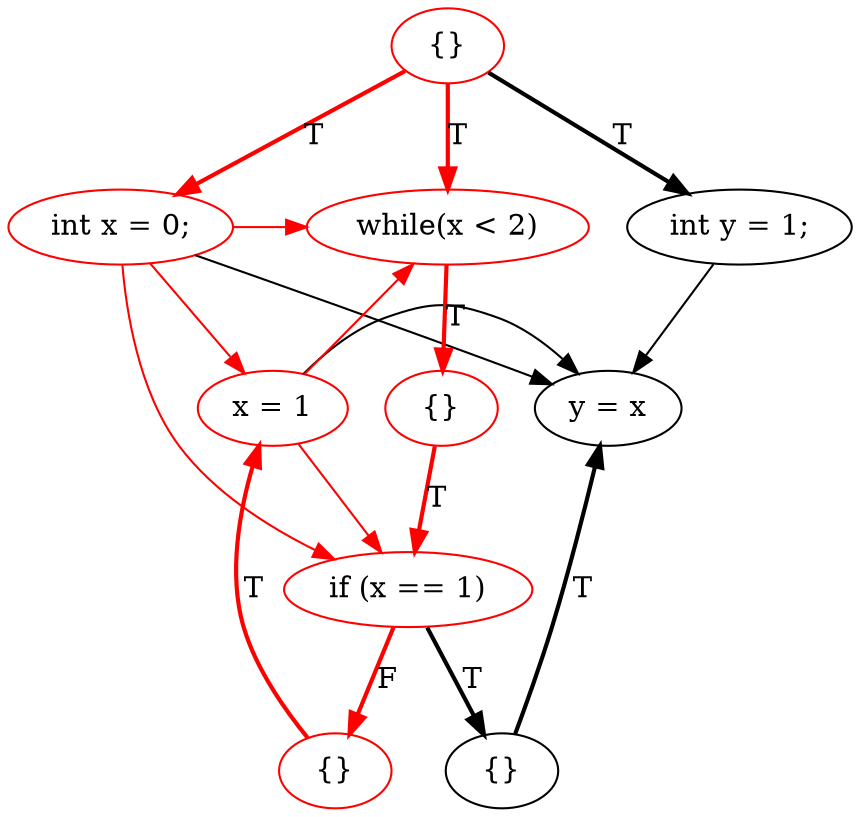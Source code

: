 digraph {
rankdir=TD;
3[label="{}",color=red]; 
3 -> 6[label="T",style=bold,color=red];
6[label="int x = 0;",color=red];
6 -> 8;
6 -> 0[color=red];
6 -> 9[color=red];
6 -> 4[color=red];
3 -> 7[label="T",style=bold];
7[label="int y = 1;"];
7 -> 8;
3 -> 4[label="T",style=bold,color=red];
4[label="while(x < 2)",color=red]; 
4 -> 5[label="T",style=bold,color=red];
5[label="{}",color=red]; 
5 -> 0[label="T",style=bold,color=red];
0[label="if (x == 1)",color=red]; 
0 -> 1[label="T",style=bold];
1[label="{}"]; 
1 -> 8[label="T",style=bold];
8[label="y = x"];
0 -> 2[label="F",style=bold,color=red];
2[label="{}",color=red]; 
2 -> 9[label="T",style=bold,color=red];
9[label="x = 1",color=red];
9 -> 8;
9 -> 0[color=red];
9 -> 4[color=red];
{ rank=same 6 7 4 }{ rank=same 5 }{ rank=same 0 }{ rank=same 1 2 }{ rank=same 8 9 }
}